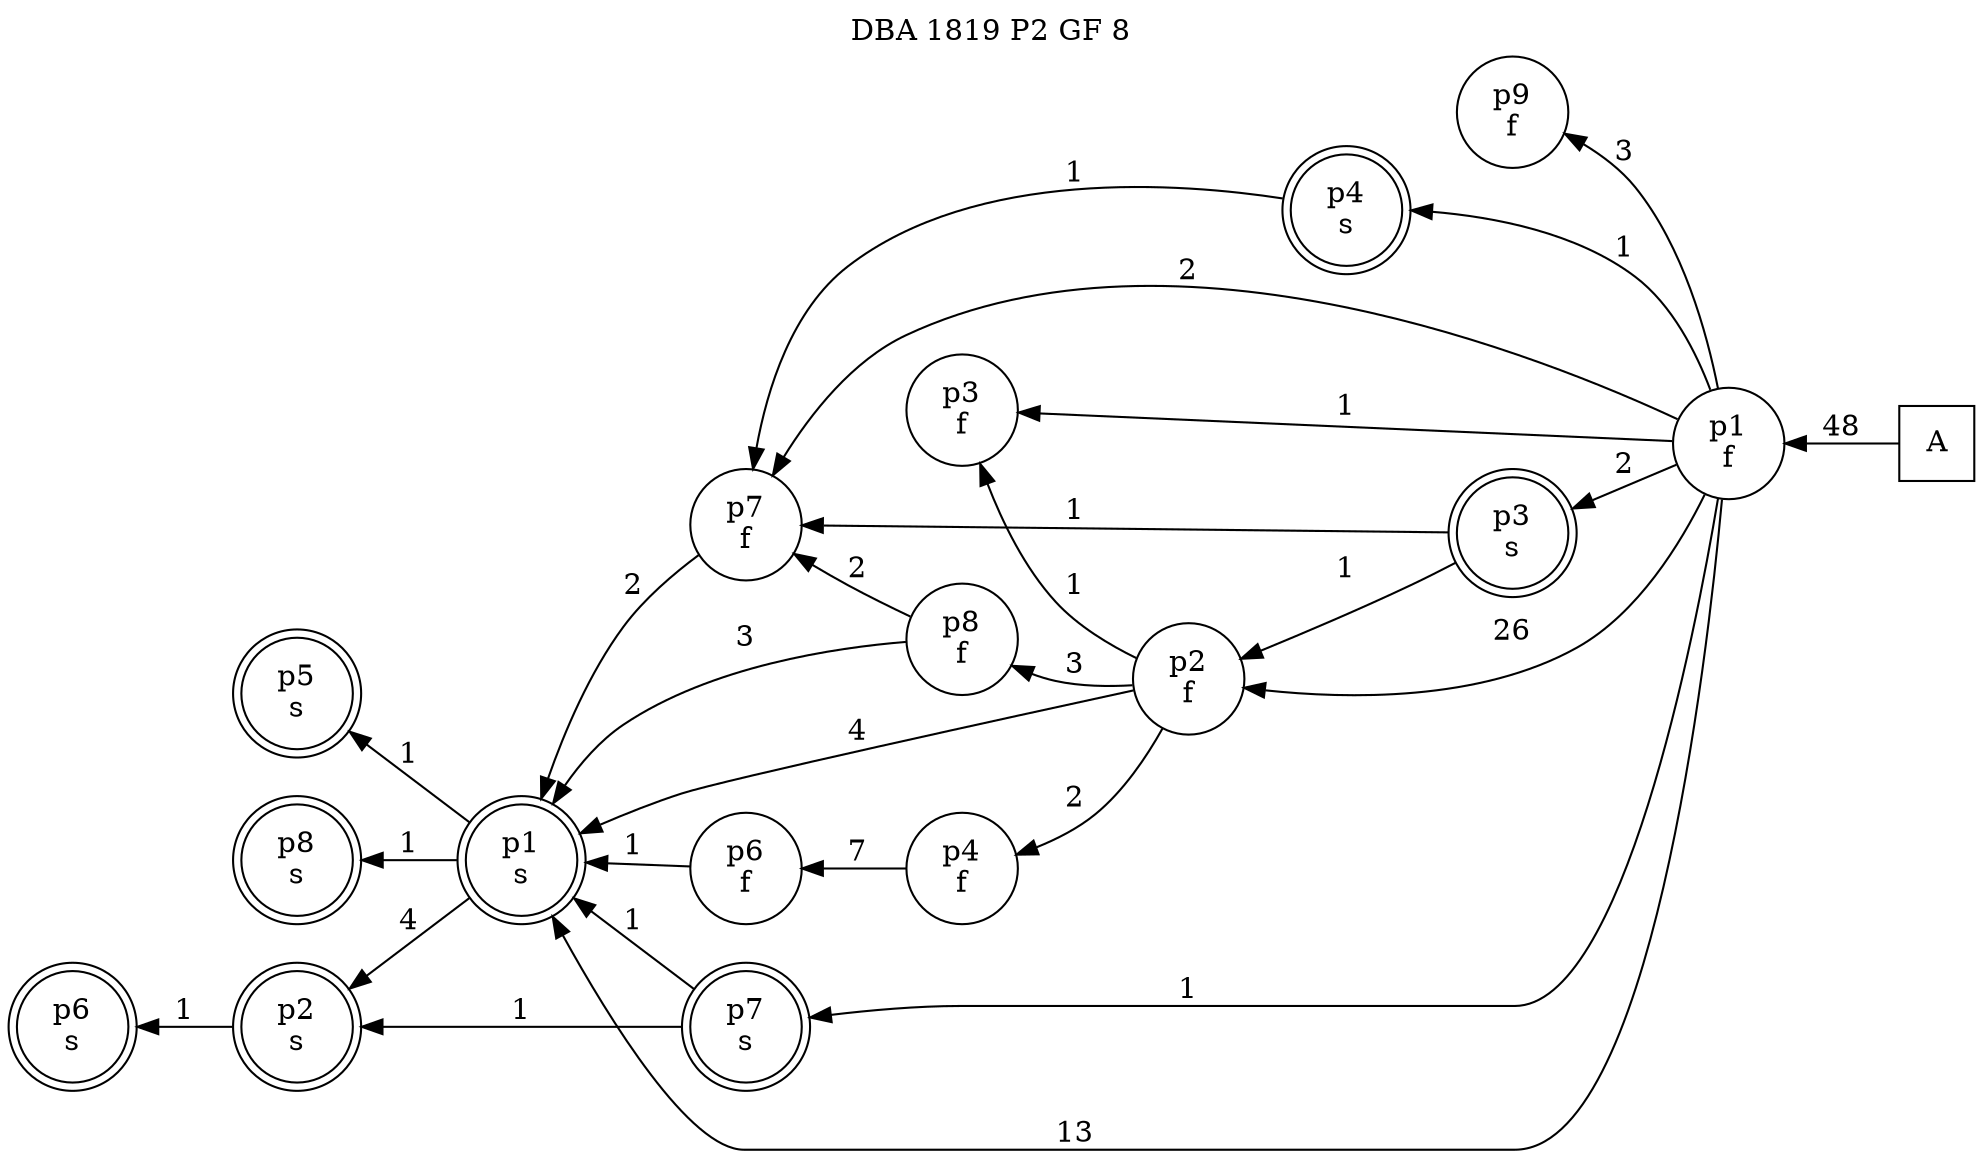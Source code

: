 digraph DBA_1819_P2_GF_8_GOOD {
labelloc="tl"
label= " DBA 1819 P2 GF 8 "
rankdir="RL";
"A" [shape="square" label="A"]
"p1_f" [shape="circle" label="p1
f"]
"p9_f" [shape="circle" label="p9
f"]
"p2_f" [shape="circle" label="p2
f"]
"p8_f" [shape="circle" label="p8
f"]
"p3_f" [shape="circle" label="p3
f"]
"p7_f" [shape="circle" label="p7
f"]
"p1_s" [shape="doublecircle" label="p1
s"]
"p4_s" [shape="doublecircle" label="p4
s"]
"p5_s" [shape="doublecircle" label="p5
s"]
"p2_s" [shape="doublecircle" label="p2
s"]
"p6_s" [shape="doublecircle" label="p6
s"]
"p4_f" [shape="circle" label="p4
f"]
"p6_f" [shape="circle" label="p6
f"]
"p7_s" [shape="doublecircle" label="p7
s"]
"p3_s" [shape="doublecircle" label="p3
s"]
"p8_s" [shape="doublecircle" label="p8
s"]
"A" -> "p1_f" [ label=48]
"p1_f" -> "p9_f" [ label=3]
"p1_f" -> "p2_f" [ label=26]
"p1_f" -> "p3_f" [ label=1]
"p1_f" -> "p7_f" [ label=2]
"p1_f" -> "p1_s" [ label=13]
"p1_f" -> "p4_s" [ label=1]
"p1_f" -> "p7_s" [ label=1]
"p1_f" -> "p3_s" [ label=2]
"p2_f" -> "p8_f" [ label=3]
"p2_f" -> "p3_f" [ label=1]
"p2_f" -> "p1_s" [ label=4]
"p2_f" -> "p4_f" [ label=2]
"p8_f" -> "p7_f" [ label=2]
"p8_f" -> "p1_s" [ label=3]
"p7_f" -> "p1_s" [ label=2]
"p1_s" -> "p5_s" [ label=1]
"p1_s" -> "p2_s" [ label=4]
"p1_s" -> "p8_s" [ label=1]
"p4_s" -> "p7_f" [ label=1]
"p2_s" -> "p6_s" [ label=1]
"p4_f" -> "p6_f" [ label=7]
"p6_f" -> "p1_s" [ label=1]
"p7_s" -> "p1_s" [ label=1]
"p7_s" -> "p2_s" [ label=1]
"p3_s" -> "p2_f" [ label=1]
"p3_s" -> "p7_f" [ label=1]
}

